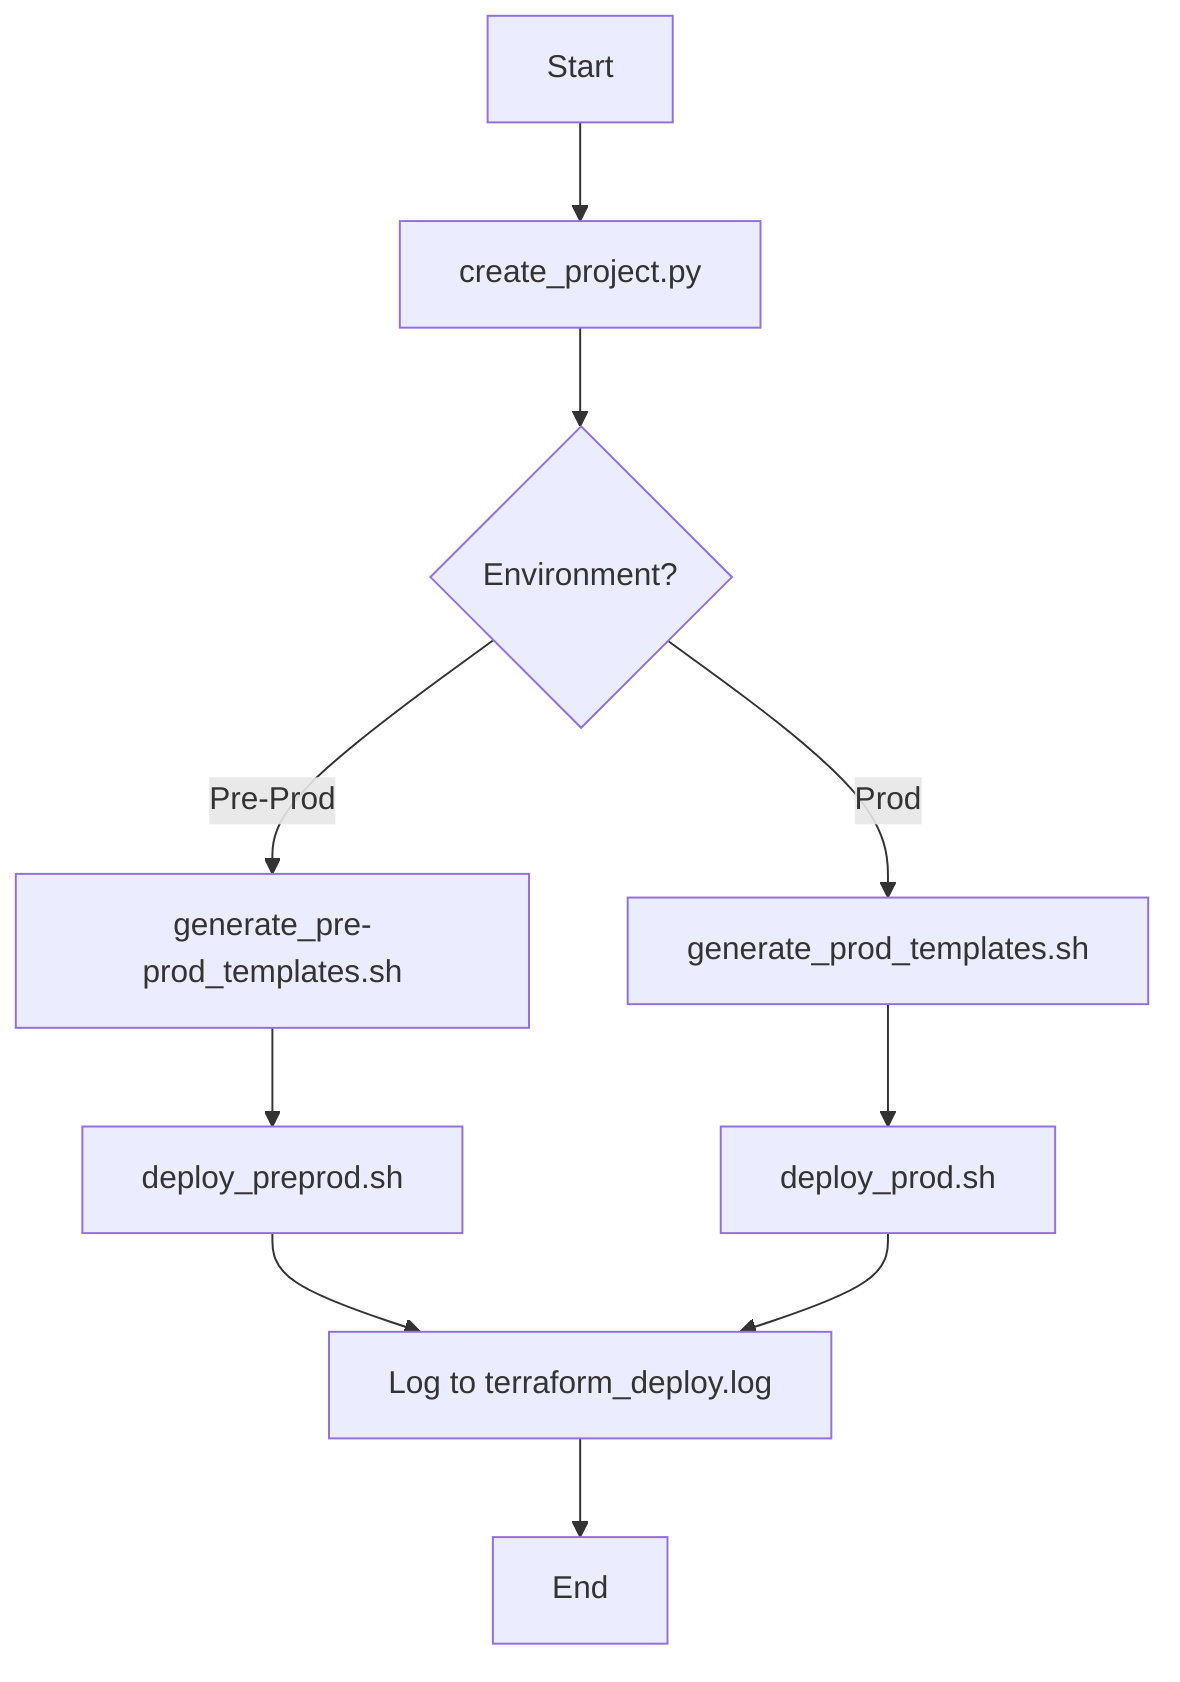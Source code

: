 flowchart TD
    A[Start] --> B[create_project.py]
    B --> C{Environment?}
    C -->|Pre-Prod| D[generate_pre-prod_templates.sh]
    C -->|Prod| E[generate_prod_templates.sh]
    D --> F[deploy_preprod.sh]
    E --> G[deploy_prod.sh]
    F --> H[Log to terraform_deploy.log]
    G --> H
    H --> I[End]